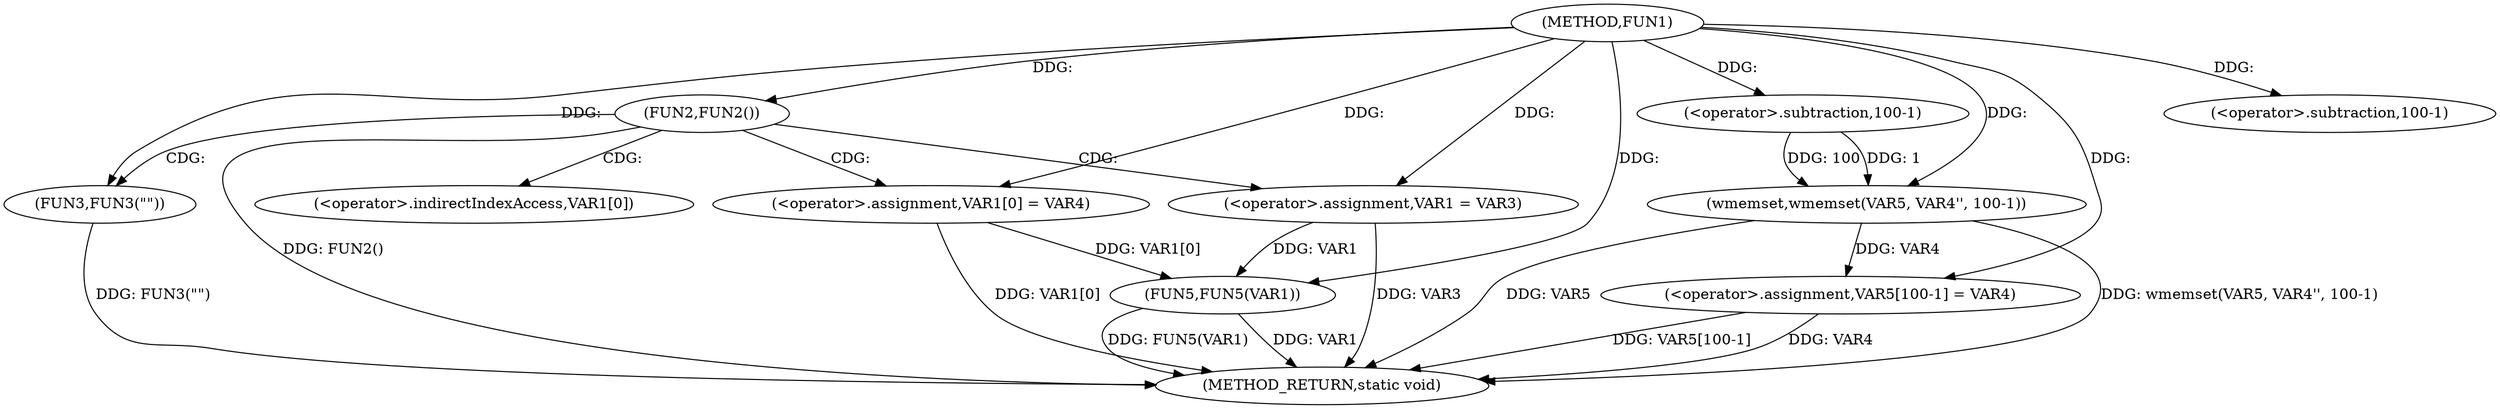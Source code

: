 digraph FUN1 {  
"1000100" [label = "(METHOD,FUN1)" ]
"1000137" [label = "(METHOD_RETURN,static void)" ]
"1000106" [label = "(FUN2,FUN2())" ]
"1000108" [label = "(FUN3,FUN3(\"\"))" ]
"1000112" [label = "(<operator>.assignment,VAR1 = VAR3)" ]
"1000115" [label = "(<operator>.assignment,VAR1[0] = VAR4)" ]
"1000122" [label = "(wmemset,wmemset(VAR5, VAR4'', 100-1))" ]
"1000125" [label = "(<operator>.subtraction,100-1)" ]
"1000128" [label = "(<operator>.assignment,VAR5[100-1] = VAR4)" ]
"1000131" [label = "(<operator>.subtraction,100-1)" ]
"1000135" [label = "(FUN5,FUN5(VAR1))" ]
"1000116" [label = "(<operator>.indirectIndexAccess,VAR1[0])" ]
  "1000108" -> "1000137"  [ label = "DDG: FUN3(\"\")"] 
  "1000112" -> "1000137"  [ label = "DDG: VAR3"] 
  "1000122" -> "1000137"  [ label = "DDG: VAR5"] 
  "1000135" -> "1000137"  [ label = "DDG: FUN5(VAR1)"] 
  "1000115" -> "1000137"  [ label = "DDG: VAR1[0]"] 
  "1000106" -> "1000137"  [ label = "DDG: FUN2()"] 
  "1000128" -> "1000137"  [ label = "DDG: VAR5[100-1]"] 
  "1000128" -> "1000137"  [ label = "DDG: VAR4"] 
  "1000135" -> "1000137"  [ label = "DDG: VAR1"] 
  "1000122" -> "1000137"  [ label = "DDG: wmemset(VAR5, VAR4'', 100-1)"] 
  "1000100" -> "1000106"  [ label = "DDG: "] 
  "1000100" -> "1000108"  [ label = "DDG: "] 
  "1000100" -> "1000112"  [ label = "DDG: "] 
  "1000100" -> "1000115"  [ label = "DDG: "] 
  "1000100" -> "1000122"  [ label = "DDG: "] 
  "1000125" -> "1000122"  [ label = "DDG: 100"] 
  "1000125" -> "1000122"  [ label = "DDG: 1"] 
  "1000100" -> "1000125"  [ label = "DDG: "] 
  "1000122" -> "1000128"  [ label = "DDG: VAR4"] 
  "1000100" -> "1000128"  [ label = "DDG: "] 
  "1000100" -> "1000131"  [ label = "DDG: "] 
  "1000112" -> "1000135"  [ label = "DDG: VAR1"] 
  "1000115" -> "1000135"  [ label = "DDG: VAR1[0]"] 
  "1000100" -> "1000135"  [ label = "DDG: "] 
  "1000106" -> "1000112"  [ label = "CDG: "] 
  "1000106" -> "1000115"  [ label = "CDG: "] 
  "1000106" -> "1000116"  [ label = "CDG: "] 
  "1000106" -> "1000108"  [ label = "CDG: "] 
}
